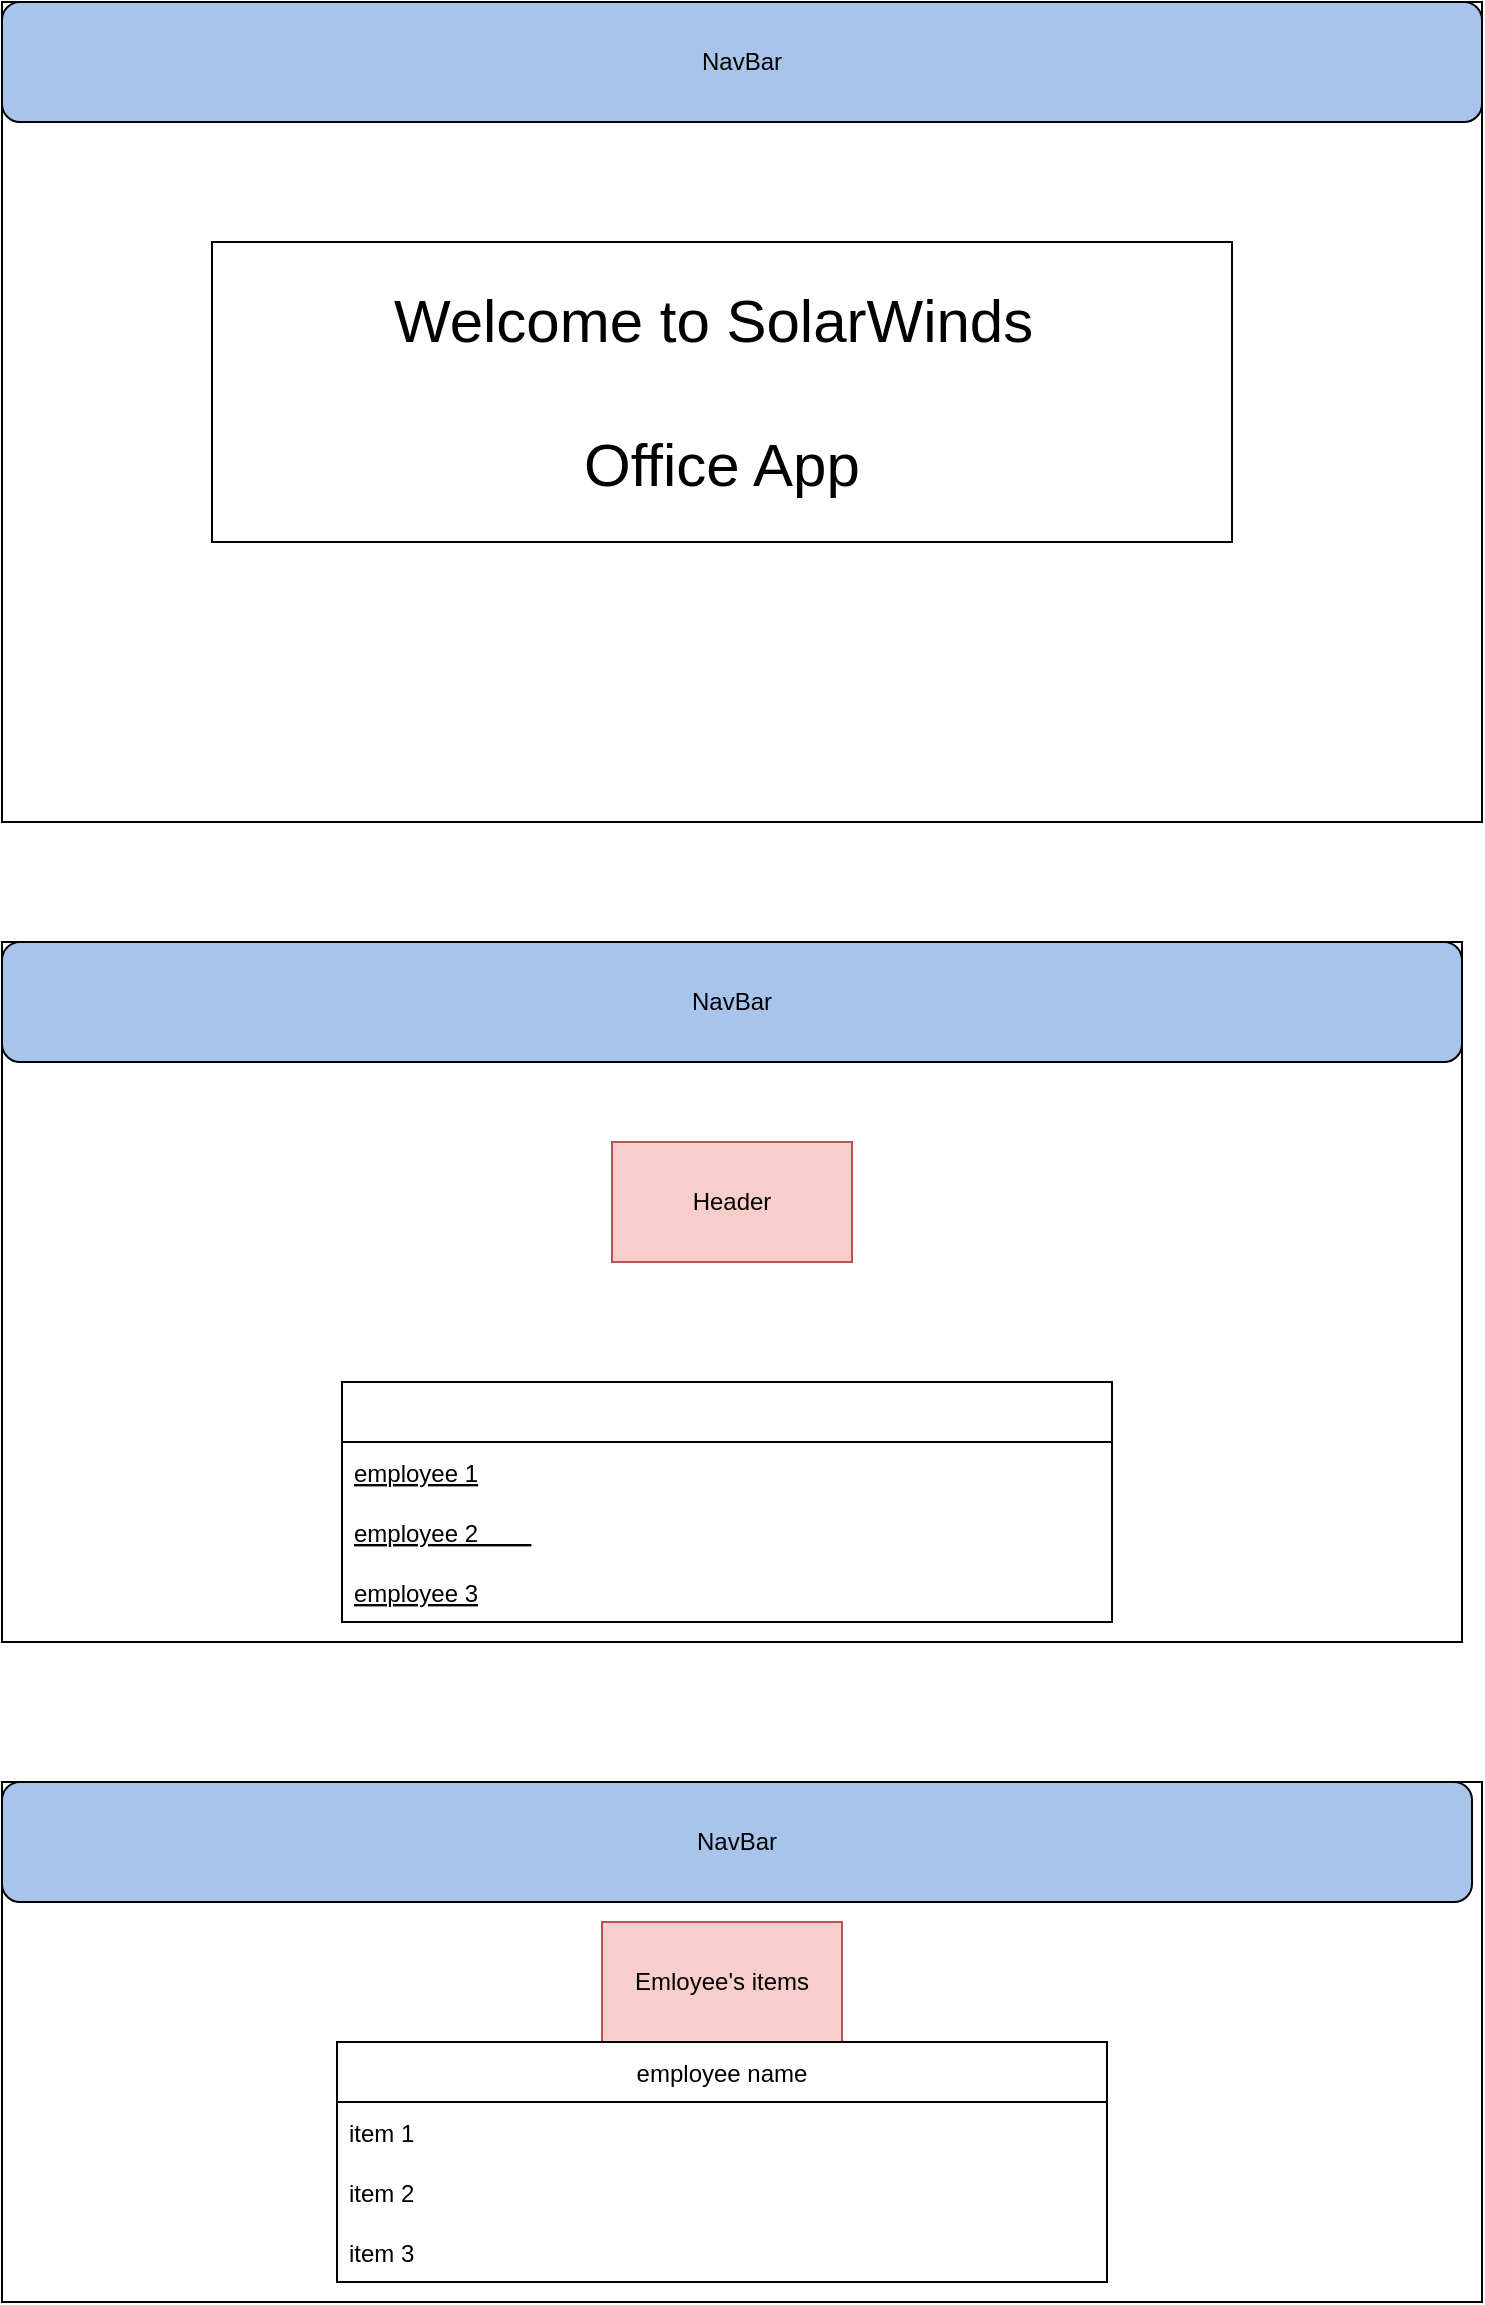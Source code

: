<mxfile version="16.5.2" type="github">
  <diagram id="l8ND1sfAQXFVxoRxp-3u" name="Page-1">
    <mxGraphModel dx="1374" dy="1770" grid="1" gridSize="10" guides="1" tooltips="1" connect="1" arrows="1" fold="1" page="1" pageScale="1" pageWidth="850" pageHeight="1100" math="0" shadow="0">
      <root>
        <mxCell id="0" />
        <mxCell id="1" parent="0" />
        <mxCell id="pOQsP0odgBJNXpEQfqiO-1" value="" style="rounded=0;whiteSpace=wrap;html=1;" parent="1" vertex="1">
          <mxGeometry x="60" y="50" width="730" height="350" as="geometry" />
        </mxCell>
        <mxCell id="pOQsP0odgBJNXpEQfqiO-2" value="NavBar" style="rounded=1;whiteSpace=wrap;html=1;fillColor=#A9C4EB;" parent="1" vertex="1">
          <mxGeometry x="60" y="50" width="730" height="60" as="geometry" />
        </mxCell>
        <mxCell id="wJ-rxmhMNEWPxCiXdJcv-1" value="Header" style="rounded=0;whiteSpace=wrap;html=1;fillColor=#f8cecc;strokeColor=#b85450;" parent="1" vertex="1">
          <mxGeometry x="365" y="150" width="120" height="60" as="geometry" />
        </mxCell>
        <mxCell id="wJ-rxmhMNEWPxCiXdJcv-2" value="" style="swimlane;fontStyle=0;childLayout=stackLayout;horizontal=1;startSize=30;horizontalStack=0;resizeParent=1;resizeParentMax=0;resizeLast=0;collapsible=1;marginBottom=0;" parent="1" vertex="1">
          <mxGeometry x="230" y="270" width="385" height="120" as="geometry">
            <mxRectangle x="230" y="270" width="50" height="40" as="alternateBounds" />
          </mxGeometry>
        </mxCell>
        <mxCell id="wJ-rxmhMNEWPxCiXdJcv-3" value="employee 1" style="text;strokeColor=none;fillColor=none;align=left;verticalAlign=middle;spacingLeft=4;spacingRight=4;overflow=hidden;points=[[0,0.5],[1,0.5]];portConstraint=eastwest;rotatable=0;fontStyle=4" parent="wJ-rxmhMNEWPxCiXdJcv-2" vertex="1">
          <mxGeometry y="30" width="385" height="30" as="geometry" />
        </mxCell>
        <mxCell id="wJ-rxmhMNEWPxCiXdJcv-4" value="employee 2        " style="text;strokeColor=none;fillColor=none;align=left;verticalAlign=middle;spacingLeft=4;spacingRight=4;overflow=hidden;points=[[0,0.5],[1,0.5]];portConstraint=eastwest;rotatable=0;fontStyle=4" parent="wJ-rxmhMNEWPxCiXdJcv-2" vertex="1">
          <mxGeometry y="60" width="385" height="30" as="geometry" />
        </mxCell>
        <mxCell id="wJ-rxmhMNEWPxCiXdJcv-5" value="employee 3" style="text;strokeColor=none;fillColor=none;align=left;verticalAlign=middle;spacingLeft=4;spacingRight=4;overflow=hidden;points=[[0,0.5],[1,0.5]];portConstraint=eastwest;rotatable=0;fontStyle=4" parent="wJ-rxmhMNEWPxCiXdJcv-2" vertex="1">
          <mxGeometry y="90" width="385" height="30" as="geometry" />
        </mxCell>
        <mxCell id="wJ-rxmhMNEWPxCiXdJcv-6" value="" style="rounded=0;whiteSpace=wrap;html=1;" parent="1" vertex="1">
          <mxGeometry x="60" y="470" width="740" height="260" as="geometry" />
        </mxCell>
        <mxCell id="wJ-rxmhMNEWPxCiXdJcv-7" value="NavBar" style="rounded=1;whiteSpace=wrap;html=1;fillColor=#A9C4EB;" parent="1" vertex="1">
          <mxGeometry x="60" y="470" width="735" height="60" as="geometry" />
        </mxCell>
        <mxCell id="wJ-rxmhMNEWPxCiXdJcv-9" value="Emloyee&#39;s items" style="rounded=0;whiteSpace=wrap;html=1;fillColor=#f8cecc;strokeColor=#b85450;" parent="1" vertex="1">
          <mxGeometry x="360" y="540" width="120" height="60" as="geometry" />
        </mxCell>
        <mxCell id="wJ-rxmhMNEWPxCiXdJcv-10" value="employee name" style="swimlane;fontStyle=0;childLayout=stackLayout;horizontal=1;startSize=30;horizontalStack=0;resizeParent=1;resizeParentMax=0;resizeLast=0;collapsible=1;marginBottom=0;" parent="1" vertex="1">
          <mxGeometry x="227.5" y="600" width="385" height="120" as="geometry">
            <mxRectangle x="230" y="270" width="50" height="40" as="alternateBounds" />
          </mxGeometry>
        </mxCell>
        <mxCell id="wJ-rxmhMNEWPxCiXdJcv-11" value="item 1" style="text;strokeColor=none;fillColor=none;align=left;verticalAlign=middle;spacingLeft=4;spacingRight=4;overflow=hidden;points=[[0,0.5],[1,0.5]];portConstraint=eastwest;rotatable=0;fontStyle=0" parent="wJ-rxmhMNEWPxCiXdJcv-10" vertex="1">
          <mxGeometry y="30" width="385" height="30" as="geometry" />
        </mxCell>
        <mxCell id="wJ-rxmhMNEWPxCiXdJcv-12" value="item 2" style="text;strokeColor=none;fillColor=none;align=left;verticalAlign=middle;spacingLeft=4;spacingRight=4;overflow=hidden;points=[[0,0.5],[1,0.5]];portConstraint=eastwest;rotatable=0;fontStyle=0" parent="wJ-rxmhMNEWPxCiXdJcv-10" vertex="1">
          <mxGeometry y="60" width="385" height="30" as="geometry" />
        </mxCell>
        <mxCell id="wJ-rxmhMNEWPxCiXdJcv-13" value="item 3" style="text;strokeColor=none;fillColor=none;align=left;verticalAlign=middle;spacingLeft=4;spacingRight=4;overflow=hidden;points=[[0,0.5],[1,0.5]];portConstraint=eastwest;rotatable=0;fontStyle=0" parent="wJ-rxmhMNEWPxCiXdJcv-10" vertex="1">
          <mxGeometry y="90" width="385" height="30" as="geometry" />
        </mxCell>
        <mxCell id="n13PreYKc8gwWIrsvXBT-2" value="" style="rounded=0;whiteSpace=wrap;html=1;" vertex="1" parent="1">
          <mxGeometry x="60" y="-420" width="740" height="410" as="geometry" />
        </mxCell>
        <mxCell id="n13PreYKc8gwWIrsvXBT-3" value="NavBar" style="rounded=1;whiteSpace=wrap;html=1;fillColor=#A9C4EB;" vertex="1" parent="1">
          <mxGeometry x="60" y="-420" width="740" height="60" as="geometry" />
        </mxCell>
        <mxCell id="n13PreYKc8gwWIrsvXBT-4" value="&lt;font style=&quot;font-size: 30px&quot;&gt;Welcome to SolarWinds&amp;nbsp;&lt;br&gt;&lt;br&gt;Office App&lt;/font&gt;" style="rounded=0;whiteSpace=wrap;html=1;" vertex="1" parent="1">
          <mxGeometry x="165" y="-300" width="510" height="150" as="geometry" />
        </mxCell>
      </root>
    </mxGraphModel>
  </diagram>
</mxfile>
